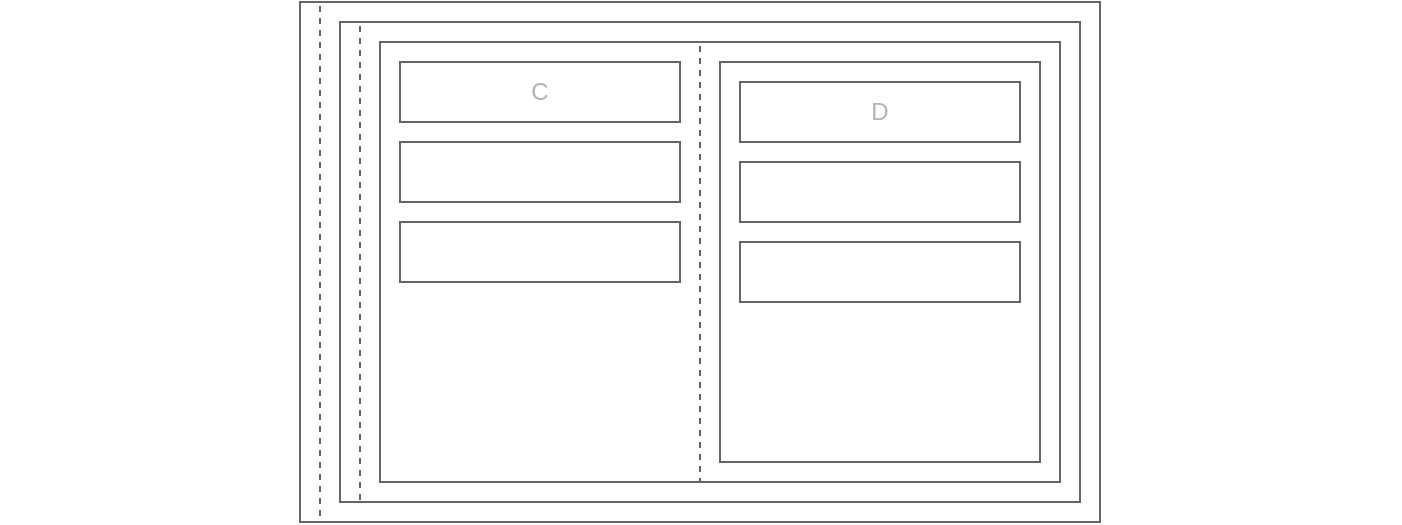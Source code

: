 <mxfile version="24.7.8">
  <diagram name="Page-1" id="Hzlsd_Lw4jd75wHJETEL">
    <mxGraphModel dx="1114" dy="999" grid="1" gridSize="10" guides="1" tooltips="1" connect="1" arrows="1" fold="1" page="1" pageScale="1" pageWidth="850" pageHeight="1100" math="0" shadow="0">
      <root>
        <mxCell id="0" />
        <mxCell id="1" parent="0" />
        <mxCell id="oPV0HBwj_D4OeO6ScQ04-17" value="" style="rounded=0;whiteSpace=wrap;html=1;fontSize=24;align=left;fillColor=none;strokeColor=#666666;" parent="1" vertex="1">
          <mxGeometry x="200" y="40" width="400" height="260" as="geometry" />
        </mxCell>
        <mxCell id="oPV0HBwj_D4OeO6ScQ04-30" value="" style="rounded=0;whiteSpace=wrap;html=1;fontSize=24;align=left;fillColor=none;strokeColor=#666666;dashed=1;" parent="1" vertex="1">
          <mxGeometry x="220" y="50" width="10" height="240" as="geometry" />
        </mxCell>
        <mxCell id="oPV0HBwj_D4OeO6ScQ04-25" value="" style="rounded=0;whiteSpace=wrap;html=1;fontSize=24;align=left;fillColor=none;strokeColor=#666666;dashed=1;" parent="1" vertex="1">
          <mxGeometry x="200" y="40" width="10" height="260" as="geometry" />
        </mxCell>
        <mxCell id="oPV0HBwj_D4OeO6ScQ04-18" value="" style="rounded=0;whiteSpace=wrap;html=1;fontSize=24;align=left;fillColor=none;strokeColor=#666666;" parent="1" vertex="1">
          <mxGeometry x="220" y="50" width="370" height="240" as="geometry" />
        </mxCell>
        <mxCell id="oPV0HBwj_D4OeO6ScQ04-26" value="" style="rounded=0;whiteSpace=wrap;html=1;fontSize=24;align=left;fillColor=none;strokeColor=#666666;" parent="1" vertex="1">
          <mxGeometry x="240" y="60" width="340" height="220" as="geometry" />
        </mxCell>
        <mxCell id="oPV0HBwj_D4OeO6ScQ04-27" value="C" style="rounded=0;whiteSpace=wrap;html=1;fontSize=12;align=center;fillColor=none;strokeColor=#666666;fontColor=#B3B3B3;" parent="1" vertex="1">
          <mxGeometry x="250" y="70" width="140" height="30" as="geometry" />
        </mxCell>
        <mxCell id="oPV0HBwj_D4OeO6ScQ04-28" value="" style="rounded=0;whiteSpace=wrap;html=1;fontSize=12;align=center;fillColor=none;strokeColor=#666666;fontColor=#B3B3B3;" parent="1" vertex="1">
          <mxGeometry x="250" y="150" width="140" height="30" as="geometry" />
        </mxCell>
        <mxCell id="oPV0HBwj_D4OeO6ScQ04-29" value="" style="rounded=0;whiteSpace=wrap;html=1;fontSize=12;align=center;fillColor=none;strokeColor=#666666;fontColor=#B3B3B3;" parent="1" vertex="1">
          <mxGeometry x="250" y="110" width="140" height="30" as="geometry" />
        </mxCell>
        <mxCell id="oPV0HBwj_D4OeO6ScQ04-31" value="D" style="rounded=0;whiteSpace=wrap;html=1;fontSize=12;align=center;fillColor=none;strokeColor=#666666;fontColor=#B3B3B3;" parent="1" vertex="1">
          <mxGeometry x="420" y="80" width="140" height="30" as="geometry" />
        </mxCell>
        <mxCell id="oPV0HBwj_D4OeO6ScQ04-32" value="" style="rounded=0;whiteSpace=wrap;html=1;fontSize=12;align=center;fillColor=none;strokeColor=#666666;fontColor=#B3B3B3;" parent="1" vertex="1">
          <mxGeometry x="420" y="160" width="140" height="30" as="geometry" />
        </mxCell>
        <mxCell id="oPV0HBwj_D4OeO6ScQ04-33" value="" style="rounded=0;whiteSpace=wrap;html=1;fontSize=12;align=center;fillColor=none;strokeColor=#666666;fontColor=#B3B3B3;" parent="1" vertex="1">
          <mxGeometry x="420" y="120" width="140" height="30" as="geometry" />
        </mxCell>
        <mxCell id="oPV0HBwj_D4OeO6ScQ04-34" value="" style="rounded=0;whiteSpace=wrap;html=1;fontSize=24;align=left;fillColor=none;strokeColor=#666666;" parent="1" vertex="1">
          <mxGeometry x="410" y="70" width="160" height="200" as="geometry" />
        </mxCell>
        <mxCell id="oPV0HBwj_D4OeO6ScQ04-35" value="" style="rounded=0;whiteSpace=wrap;html=1;fontSize=24;align=left;fillColor=none;strokeColor=#666666;dashed=1;" parent="1" vertex="1">
          <mxGeometry x="240" y="60" width="160" height="220" as="geometry" />
        </mxCell>
        <mxCell id="vL4-cHl1OA4dm0dz7Ww0-1" value="" style="rounded=0;whiteSpace=wrap;html=1;fontSize=24;align=left;fillColor=none;strokeColor=none;" vertex="1" parent="1">
          <mxGeometry x="50" y="40" width="700" height="260" as="geometry" />
        </mxCell>
      </root>
    </mxGraphModel>
  </diagram>
</mxfile>
